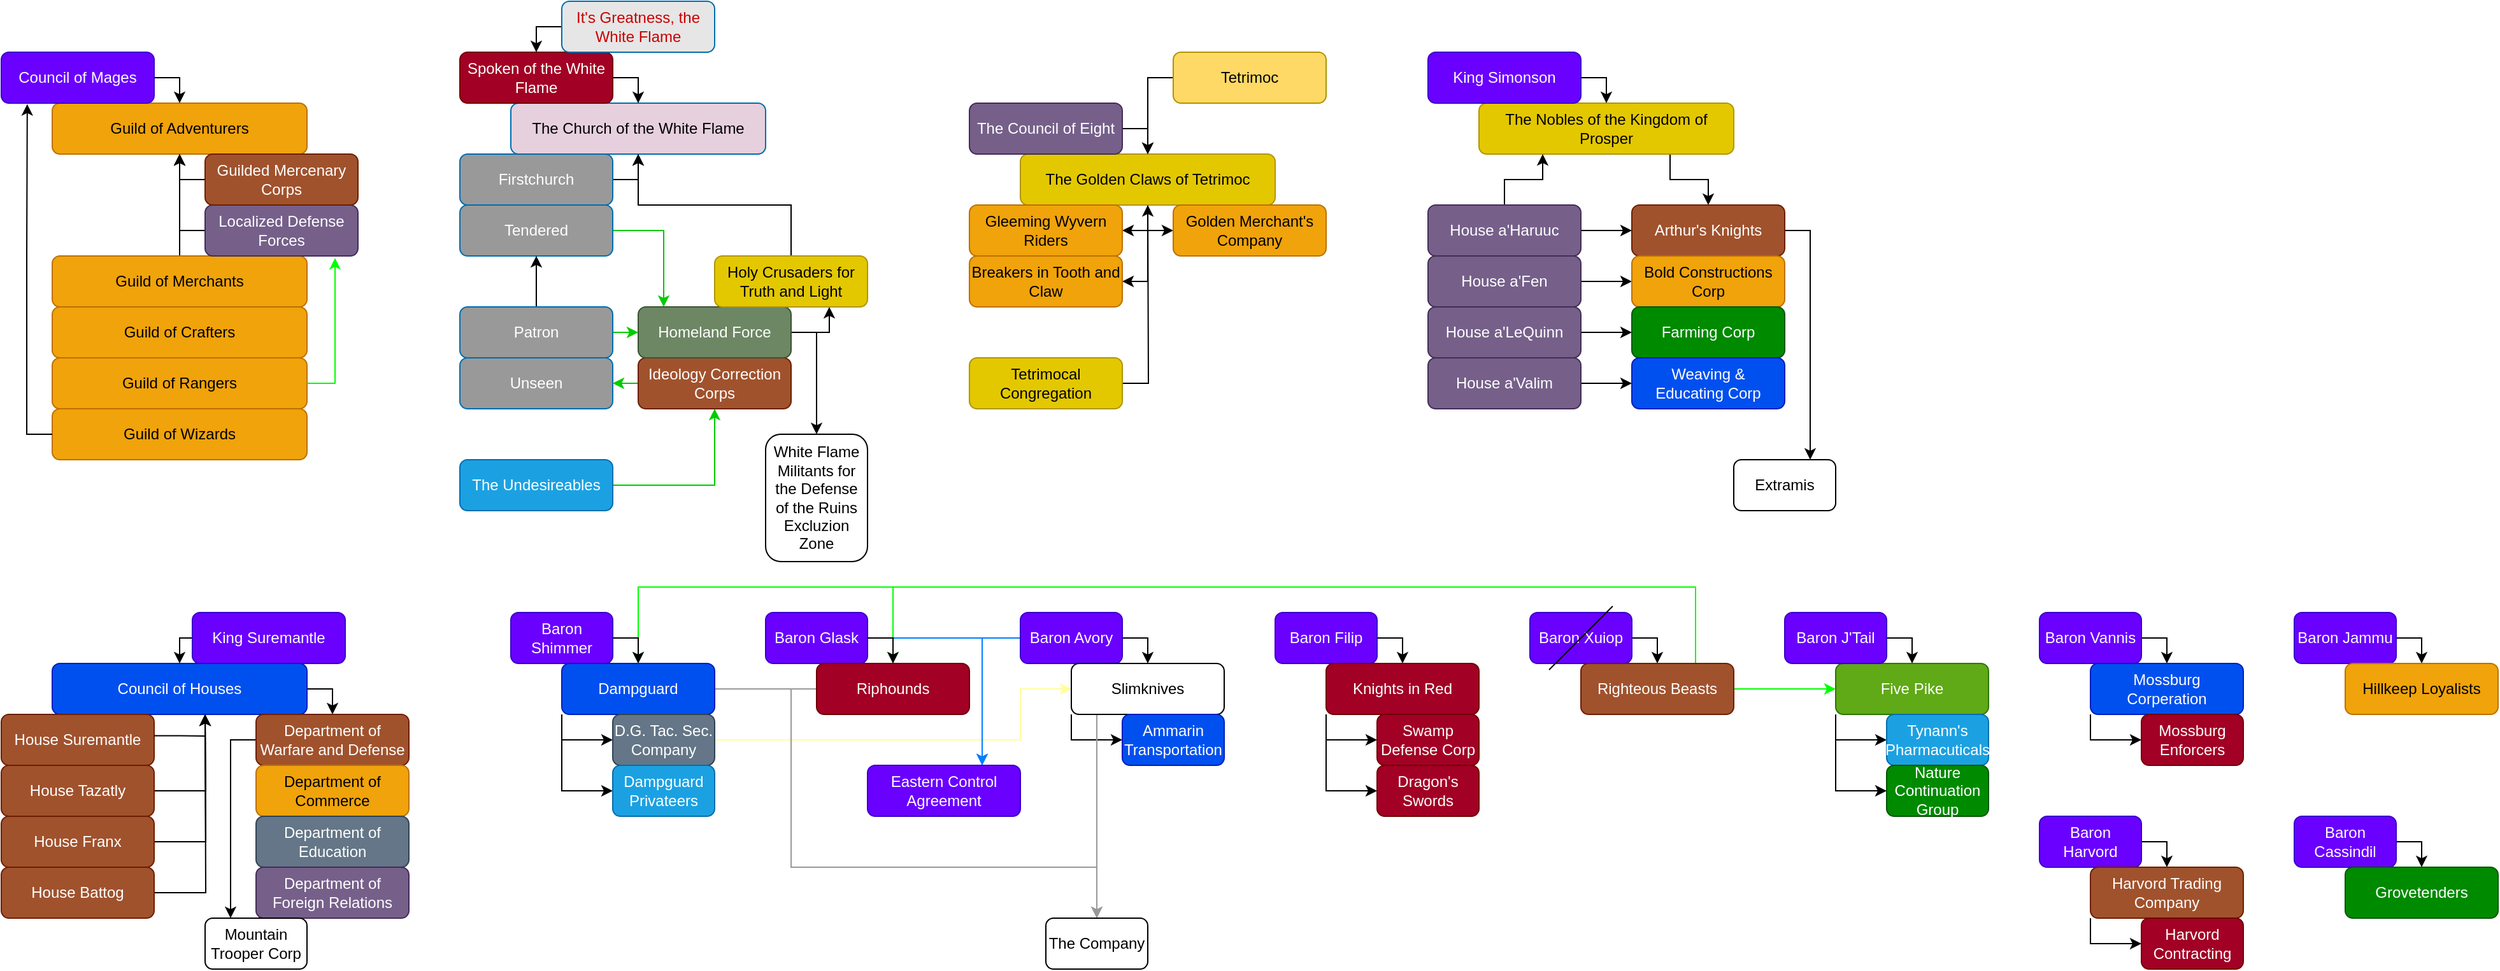 <mxfile version="24.2.5" type="device">
  <diagram name="Page-1" id="o0ZqQBc5p8aBz4_Yj3NF">
    <mxGraphModel dx="1615" dy="1103" grid="1" gridSize="10" guides="1" tooltips="1" connect="1" arrows="1" fold="1" page="1" pageScale="1" pageWidth="1100" pageHeight="850" math="0" shadow="0">
      <root>
        <mxCell id="0" />
        <mxCell id="1" parent="0" />
        <mxCell id="Qp0GUsCn_s2tmI3Qah0Y-1" value="Guild of Adventurers" style="rounded=1;whiteSpace=wrap;html=1;fillColor=#f0a30a;fontColor=#000000;strokeColor=#BD7000;" parent="1" vertex="1">
          <mxGeometry x="260" y="120" width="200" height="40" as="geometry" />
        </mxCell>
        <mxCell id="Qp0GUsCn_s2tmI3Qah0Y-4" style="edgeStyle=orthogonalEdgeStyle;rounded=0;orthogonalLoop=1;jettySize=auto;html=1;exitX=0.5;exitY=0;exitDx=0;exitDy=0;entryX=0.5;entryY=1;entryDx=0;entryDy=0;" parent="1" source="Qp0GUsCn_s2tmI3Qah0Y-2" target="Qp0GUsCn_s2tmI3Qah0Y-1" edge="1">
          <mxGeometry relative="1" as="geometry" />
        </mxCell>
        <mxCell id="Qp0GUsCn_s2tmI3Qah0Y-2" value="Guild of Merchants" style="rounded=1;whiteSpace=wrap;html=1;fillColor=#f0a30a;fontColor=#000000;strokeColor=#BD7000;" parent="1" vertex="1">
          <mxGeometry x="260" y="240" width="200" height="40" as="geometry" />
        </mxCell>
        <mxCell id="Qp0GUsCn_s2tmI3Qah0Y-3" value="Guild of Crafters" style="rounded=1;whiteSpace=wrap;html=1;fillColor=#f0a30a;fontColor=#000000;strokeColor=#BD7000;" parent="1" vertex="1">
          <mxGeometry x="260" y="280" width="200" height="40" as="geometry" />
        </mxCell>
        <mxCell id="Qp0GUsCn_s2tmI3Qah0Y-6" style="edgeStyle=orthogonalEdgeStyle;rounded=0;orthogonalLoop=1;jettySize=auto;html=1;exitX=0;exitY=0.5;exitDx=0;exitDy=0;" parent="1" source="Qp0GUsCn_s2tmI3Qah0Y-5" target="Qp0GUsCn_s2tmI3Qah0Y-1" edge="1">
          <mxGeometry relative="1" as="geometry" />
        </mxCell>
        <mxCell id="Qp0GUsCn_s2tmI3Qah0Y-5" value="Localized Defense Forces" style="rounded=1;whiteSpace=wrap;html=1;fillColor=#76608a;fontColor=#ffffff;strokeColor=#432D57;" parent="1" vertex="1">
          <mxGeometry x="380" y="200" width="120" height="40" as="geometry" />
        </mxCell>
        <mxCell id="Qp0GUsCn_s2tmI3Qah0Y-8" style="edgeStyle=orthogonalEdgeStyle;rounded=0;orthogonalLoop=1;jettySize=auto;html=1;exitX=0;exitY=0.5;exitDx=0;exitDy=0;" parent="1" source="Qp0GUsCn_s2tmI3Qah0Y-7" target="Qp0GUsCn_s2tmI3Qah0Y-1" edge="1">
          <mxGeometry relative="1" as="geometry" />
        </mxCell>
        <mxCell id="Qp0GUsCn_s2tmI3Qah0Y-7" value="Guilded Mercenary Corps" style="rounded=1;whiteSpace=wrap;html=1;fillColor=#a0522d;fontColor=#ffffff;strokeColor=#6D1F00;" parent="1" vertex="1">
          <mxGeometry x="380" y="160" width="120" height="40" as="geometry" />
        </mxCell>
        <mxCell id="Qp0GUsCn_s2tmI3Qah0Y-9" value="Guild of Rangers" style="rounded=1;whiteSpace=wrap;html=1;fillColor=#f0a30a;fontColor=#000000;strokeColor=#BD7000;" parent="1" vertex="1">
          <mxGeometry x="260" y="320" width="200" height="40" as="geometry" />
        </mxCell>
        <mxCell id="Qp0GUsCn_s2tmI3Qah0Y-10" value="Guild of Wizards" style="rounded=1;whiteSpace=wrap;html=1;fillColor=#f0a30a;fontColor=#000000;strokeColor=#BD7000;" parent="1" vertex="1">
          <mxGeometry x="260" y="360" width="200" height="40" as="geometry" />
        </mxCell>
        <mxCell id="Qp0GUsCn_s2tmI3Qah0Y-14" style="edgeStyle=orthogonalEdgeStyle;rounded=0;orthogonalLoop=1;jettySize=auto;html=1;exitX=1;exitY=0.5;exitDx=0;exitDy=0;" parent="1" source="Qp0GUsCn_s2tmI3Qah0Y-12" target="Qp0GUsCn_s2tmI3Qah0Y-1" edge="1">
          <mxGeometry relative="1" as="geometry" />
        </mxCell>
        <mxCell id="Qp0GUsCn_s2tmI3Qah0Y-12" value="Council of Mages" style="rounded=1;whiteSpace=wrap;html=1;fillColor=#6a00ff;fontColor=#ffffff;strokeColor=#3700CC;" parent="1" vertex="1">
          <mxGeometry x="220" y="80" width="120" height="40" as="geometry" />
        </mxCell>
        <mxCell id="Qp0GUsCn_s2tmI3Qah0Y-13" style="edgeStyle=orthogonalEdgeStyle;rounded=0;orthogonalLoop=1;jettySize=auto;html=1;exitX=0;exitY=0.5;exitDx=0;exitDy=0;entryX=0.17;entryY=1.02;entryDx=0;entryDy=0;entryPerimeter=0;" parent="1" source="Qp0GUsCn_s2tmI3Qah0Y-10" target="Qp0GUsCn_s2tmI3Qah0Y-12" edge="1">
          <mxGeometry relative="1" as="geometry" />
        </mxCell>
        <mxCell id="Qp0GUsCn_s2tmI3Qah0Y-15" style="edgeStyle=orthogonalEdgeStyle;rounded=0;orthogonalLoop=1;jettySize=auto;html=1;exitX=1;exitY=0.5;exitDx=0;exitDy=0;entryX=0.85;entryY=1.04;entryDx=0;entryDy=0;entryPerimeter=0;fillColor=#00FF00;strokeColor=#00FF00;" parent="1" source="Qp0GUsCn_s2tmI3Qah0Y-9" target="Qp0GUsCn_s2tmI3Qah0Y-5" edge="1">
          <mxGeometry relative="1" as="geometry" />
        </mxCell>
        <mxCell id="Qp0GUsCn_s2tmI3Qah0Y-30" style="edgeStyle=orthogonalEdgeStyle;rounded=0;orthogonalLoop=1;jettySize=auto;html=1;exitX=1;exitY=0.5;exitDx=0;exitDy=0;entryX=0.5;entryY=0;entryDx=0;entryDy=0;" parent="1" source="Qp0GUsCn_s2tmI3Qah0Y-17" target="Qp0GUsCn_s2tmI3Qah0Y-29" edge="1">
          <mxGeometry relative="1" as="geometry" />
        </mxCell>
        <mxCell id="Qp0GUsCn_s2tmI3Qah0Y-17" value="Council of Houses" style="rounded=1;whiteSpace=wrap;html=1;fillColor=#0050ef;fontColor=#ffffff;strokeColor=#001DBC;" parent="1" vertex="1">
          <mxGeometry x="260" y="560" width="200" height="40" as="geometry" />
        </mxCell>
        <mxCell id="Qp0GUsCn_s2tmI3Qah0Y-34" style="edgeStyle=orthogonalEdgeStyle;rounded=0;orthogonalLoop=1;jettySize=auto;html=1;exitX=0;exitY=0.5;exitDx=0;exitDy=0;entryX=0.5;entryY=0;entryDx=0;entryDy=0;" parent="1" source="Qp0GUsCn_s2tmI3Qah0Y-18" target="Qp0GUsCn_s2tmI3Qah0Y-17" edge="1">
          <mxGeometry relative="1" as="geometry" />
        </mxCell>
        <mxCell id="Qp0GUsCn_s2tmI3Qah0Y-18" value="King Suremantle" style="rounded=1;whiteSpace=wrap;html=1;fillColor=#6a00ff;fontColor=#ffffff;strokeColor=#3700CC;" parent="1" vertex="1">
          <mxGeometry x="370" y="520" width="120" height="40" as="geometry" />
        </mxCell>
        <mxCell id="Qp0GUsCn_s2tmI3Qah0Y-20" value="House Suremantle" style="rounded=1;whiteSpace=wrap;html=1;fillColor=#a0522d;fontColor=#ffffff;strokeColor=#6D1F00;" parent="1" vertex="1">
          <mxGeometry x="220" y="600" width="120" height="40" as="geometry" />
        </mxCell>
        <mxCell id="91A2RXsGNv93fPLzzTM1-30" style="edgeStyle=orthogonalEdgeStyle;rounded=0;orthogonalLoop=1;jettySize=auto;html=1;exitX=1;exitY=0.5;exitDx=0;exitDy=0;" parent="1" source="Qp0GUsCn_s2tmI3Qah0Y-21" edge="1">
          <mxGeometry relative="1" as="geometry">
            <mxPoint x="380" y="600" as="targetPoint" />
          </mxGeometry>
        </mxCell>
        <mxCell id="Qp0GUsCn_s2tmI3Qah0Y-21" value="House Tazatly" style="rounded=1;whiteSpace=wrap;html=1;fillColor=#a0522d;fontColor=#ffffff;strokeColor=#6D1F00;" parent="1" vertex="1">
          <mxGeometry x="220" y="640" width="120" height="40" as="geometry" />
        </mxCell>
        <mxCell id="91A2RXsGNv93fPLzzTM1-29" style="edgeStyle=orthogonalEdgeStyle;rounded=0;orthogonalLoop=1;jettySize=auto;html=1;exitX=1;exitY=0.5;exitDx=0;exitDy=0;" parent="1" source="Qp0GUsCn_s2tmI3Qah0Y-22" edge="1">
          <mxGeometry relative="1" as="geometry">
            <mxPoint x="380" y="600" as="targetPoint" />
          </mxGeometry>
        </mxCell>
        <mxCell id="Qp0GUsCn_s2tmI3Qah0Y-22" value="House Franx" style="rounded=1;whiteSpace=wrap;html=1;fillColor=#a0522d;fontColor=#ffffff;strokeColor=#6D1F00;" parent="1" vertex="1">
          <mxGeometry x="220" y="680" width="120" height="40" as="geometry" />
        </mxCell>
        <mxCell id="Qp0GUsCn_s2tmI3Qah0Y-23" style="edgeStyle=orthogonalEdgeStyle;rounded=0;orthogonalLoop=1;jettySize=auto;html=1;exitX=1;exitY=0.5;exitDx=0;exitDy=0;" parent="1" edge="1">
          <mxGeometry relative="1" as="geometry">
            <mxPoint x="340" y="616.8" as="sourcePoint" />
            <mxPoint x="380" y="600" as="targetPoint" />
            <Array as="points">
              <mxPoint x="361" y="617" />
              <mxPoint x="380" y="617" />
            </Array>
          </mxGeometry>
        </mxCell>
        <mxCell id="91A2RXsGNv93fPLzzTM1-28" style="edgeStyle=orthogonalEdgeStyle;rounded=0;orthogonalLoop=1;jettySize=auto;html=1;exitX=1;exitY=0.5;exitDx=0;exitDy=0;" parent="1" source="Qp0GUsCn_s2tmI3Qah0Y-26" edge="1">
          <mxGeometry relative="1" as="geometry">
            <mxPoint x="380" y="600" as="targetPoint" />
          </mxGeometry>
        </mxCell>
        <mxCell id="Qp0GUsCn_s2tmI3Qah0Y-26" value="House Battog" style="rounded=1;whiteSpace=wrap;html=1;fillColor=#a0522d;fontColor=#ffffff;strokeColor=#6D1F00;" parent="1" vertex="1">
          <mxGeometry x="220" y="720" width="120" height="40" as="geometry" />
        </mxCell>
        <mxCell id="91A2RXsGNv93fPLzzTM1-73" style="edgeStyle=orthogonalEdgeStyle;rounded=0;orthogonalLoop=1;jettySize=auto;html=1;exitX=0;exitY=0.5;exitDx=0;exitDy=0;entryX=0.25;entryY=0;entryDx=0;entryDy=0;" parent="1" source="Qp0GUsCn_s2tmI3Qah0Y-29" target="91A2RXsGNv93fPLzzTM1-72" edge="1">
          <mxGeometry relative="1" as="geometry" />
        </mxCell>
        <mxCell id="Qp0GUsCn_s2tmI3Qah0Y-29" value="Department of Warfare and Defense" style="rounded=1;whiteSpace=wrap;html=1;fillColor=#a0522d;fontColor=#ffffff;strokeColor=#6D1F00;" parent="1" vertex="1">
          <mxGeometry x="420" y="600" width="120" height="40" as="geometry" />
        </mxCell>
        <mxCell id="Qp0GUsCn_s2tmI3Qah0Y-31" value="Department of Commerce" style="rounded=1;whiteSpace=wrap;html=1;fillColor=#f0a30a;fontColor=#000000;strokeColor=#BD7000;" parent="1" vertex="1">
          <mxGeometry x="420" y="640" width="120" height="40" as="geometry" />
        </mxCell>
        <mxCell id="Qp0GUsCn_s2tmI3Qah0Y-32" value="Department of Education" style="rounded=1;whiteSpace=wrap;html=1;fillColor=#647687;fontColor=#ffffff;strokeColor=#314354;" parent="1" vertex="1">
          <mxGeometry x="420" y="680" width="120" height="40" as="geometry" />
        </mxCell>
        <mxCell id="Qp0GUsCn_s2tmI3Qah0Y-33" value="Department of Foreign Relations" style="rounded=1;whiteSpace=wrap;html=1;fillColor=#76608a;fontColor=#ffffff;strokeColor=#432D57;" parent="1" vertex="1">
          <mxGeometry x="420" y="720" width="120" height="40" as="geometry" />
        </mxCell>
        <mxCell id="91A2RXsGNv93fPLzzTM1-1" value="The Church of the White Flame" style="rounded=1;whiteSpace=wrap;html=1;fillColor=#E6D0DE;fontColor=#000000;strokeColor=#006EAF;" parent="1" vertex="1">
          <mxGeometry x="620" y="120" width="200" height="40" as="geometry" />
        </mxCell>
        <mxCell id="91A2RXsGNv93fPLzzTM1-4" style="edgeStyle=orthogonalEdgeStyle;rounded=0;orthogonalLoop=1;jettySize=auto;html=1;exitX=1;exitY=0.5;exitDx=0;exitDy=0;entryX=0.5;entryY=0;entryDx=0;entryDy=0;" parent="1" source="91A2RXsGNv93fPLzzTM1-3" target="91A2RXsGNv93fPLzzTM1-1" edge="1">
          <mxGeometry relative="1" as="geometry" />
        </mxCell>
        <mxCell id="91A2RXsGNv93fPLzzTM1-3" value="Spoken of the White Flame" style="rounded=1;whiteSpace=wrap;html=1;fillColor=#a20025;fontColor=#ffffff;strokeColor=#6F0000;" parent="1" vertex="1">
          <mxGeometry x="580" y="80" width="120" height="40" as="geometry" />
        </mxCell>
        <mxCell id="91A2RXsGNv93fPLzzTM1-6" style="edgeStyle=orthogonalEdgeStyle;rounded=0;orthogonalLoop=1;jettySize=auto;html=1;exitX=0;exitY=0.5;exitDx=0;exitDy=0;" parent="1" source="91A2RXsGNv93fPLzzTM1-5" target="91A2RXsGNv93fPLzzTM1-3" edge="1">
          <mxGeometry relative="1" as="geometry" />
        </mxCell>
        <mxCell id="91A2RXsGNv93fPLzzTM1-5" value="It&#39;s Greatness, the White Flame" style="rounded=1;whiteSpace=wrap;html=1;fillColor=#E6E6E6;fontColor=#CC0000;strokeColor=#006EAF;" parent="1" vertex="1">
          <mxGeometry x="660" y="40" width="120" height="40" as="geometry" />
        </mxCell>
        <mxCell id="91A2RXsGNv93fPLzzTM1-25" style="edgeStyle=orthogonalEdgeStyle;rounded=0;orthogonalLoop=1;jettySize=auto;html=1;exitX=1;exitY=0.5;exitDx=0;exitDy=0;" parent="1" source="91A2RXsGNv93fPLzzTM1-7" target="91A2RXsGNv93fPLzzTM1-1" edge="1">
          <mxGeometry relative="1" as="geometry" />
        </mxCell>
        <mxCell id="91A2RXsGNv93fPLzzTM1-7" value="Firstchurch" style="rounded=1;whiteSpace=wrap;html=1;fillColor=#999999;fontColor=#ffffff;strokeColor=#006EAF;" parent="1" vertex="1">
          <mxGeometry x="580" y="160" width="120" height="40" as="geometry" />
        </mxCell>
        <mxCell id="91A2RXsGNv93fPLzzTM1-21" style="edgeStyle=orthogonalEdgeStyle;rounded=0;orthogonalLoop=1;jettySize=auto;html=1;exitX=1;exitY=0.5;exitDx=0;exitDy=0;strokeColor=#00CC00;" parent="1" source="91A2RXsGNv93fPLzzTM1-8" target="91A2RXsGNv93fPLzzTM1-19" edge="1">
          <mxGeometry relative="1" as="geometry">
            <Array as="points">
              <mxPoint x="740" y="220" />
            </Array>
          </mxGeometry>
        </mxCell>
        <mxCell id="91A2RXsGNv93fPLzzTM1-8" value="Tendered" style="rounded=1;whiteSpace=wrap;html=1;fillColor=#999999;fontColor=#ffffff;strokeColor=#006EAF;" parent="1" vertex="1">
          <mxGeometry x="580" y="200" width="120" height="40" as="geometry" />
        </mxCell>
        <mxCell id="91A2RXsGNv93fPLzzTM1-17" style="edgeStyle=orthogonalEdgeStyle;rounded=0;orthogonalLoop=1;jettySize=auto;html=1;exitX=0.5;exitY=0;exitDx=0;exitDy=0;entryX=0.5;entryY=1;entryDx=0;entryDy=0;" parent="1" source="91A2RXsGNv93fPLzzTM1-9" target="91A2RXsGNv93fPLzzTM1-8" edge="1">
          <mxGeometry relative="1" as="geometry" />
        </mxCell>
        <mxCell id="91A2RXsGNv93fPLzzTM1-20" style="edgeStyle=orthogonalEdgeStyle;rounded=0;orthogonalLoop=1;jettySize=auto;html=1;exitX=1;exitY=0.5;exitDx=0;exitDy=0;entryX=0;entryY=0.5;entryDx=0;entryDy=0;strokeColor=#00CC00;" parent="1" source="91A2RXsGNv93fPLzzTM1-9" target="91A2RXsGNv93fPLzzTM1-19" edge="1">
          <mxGeometry relative="1" as="geometry" />
        </mxCell>
        <mxCell id="91A2RXsGNv93fPLzzTM1-9" value="Patron" style="rounded=1;whiteSpace=wrap;html=1;fillColor=#999999;fontColor=#ffffff;strokeColor=#006EAF;" parent="1" vertex="1">
          <mxGeometry x="580" y="280" width="120" height="40" as="geometry" />
        </mxCell>
        <mxCell id="91A2RXsGNv93fPLzzTM1-10" value="Unseen" style="rounded=1;whiteSpace=wrap;html=1;fillColor=#999999;fontColor=#ffffff;strokeColor=#006EAF;" parent="1" vertex="1">
          <mxGeometry x="580" y="320" width="120" height="40" as="geometry" />
        </mxCell>
        <mxCell id="91A2RXsGNv93fPLzzTM1-15" style="edgeStyle=orthogonalEdgeStyle;rounded=0;orthogonalLoop=1;jettySize=auto;html=1;exitX=1;exitY=0.5;exitDx=0;exitDy=0;entryX=0.5;entryY=1;entryDx=0;entryDy=0;strokeColor=#00CC00;" parent="1" source="91A2RXsGNv93fPLzzTM1-11" target="91A2RXsGNv93fPLzzTM1-12" edge="1">
          <mxGeometry relative="1" as="geometry" />
        </mxCell>
        <mxCell id="91A2RXsGNv93fPLzzTM1-11" value="The Undesireables" style="rounded=1;whiteSpace=wrap;html=1;fillColor=#1ba1e2;fontColor=#ffffff;strokeColor=#006EAF;" parent="1" vertex="1">
          <mxGeometry x="580" y="400" width="120" height="40" as="geometry" />
        </mxCell>
        <mxCell id="91A2RXsGNv93fPLzzTM1-16" style="edgeStyle=orthogonalEdgeStyle;rounded=0;orthogonalLoop=1;jettySize=auto;html=1;exitX=0;exitY=0.5;exitDx=0;exitDy=0;entryX=1;entryY=0.5;entryDx=0;entryDy=0;strokeColor=#00CC00;" parent="1" source="91A2RXsGNv93fPLzzTM1-12" target="91A2RXsGNv93fPLzzTM1-10" edge="1">
          <mxGeometry relative="1" as="geometry" />
        </mxCell>
        <mxCell id="91A2RXsGNv93fPLzzTM1-12" value="Ideology Correction Corps" style="rounded=1;whiteSpace=wrap;html=1;fillColor=#a0522d;fontColor=#ffffff;strokeColor=#6D1F00;" parent="1" vertex="1">
          <mxGeometry x="720" y="320" width="120" height="40" as="geometry" />
        </mxCell>
        <mxCell id="91A2RXsGNv93fPLzzTM1-26" style="edgeStyle=orthogonalEdgeStyle;rounded=0;orthogonalLoop=1;jettySize=auto;html=1;exitX=1;exitY=0.5;exitDx=0;exitDy=0;entryX=0.75;entryY=1;entryDx=0;entryDy=0;" parent="1" source="91A2RXsGNv93fPLzzTM1-19" target="91A2RXsGNv93fPLzzTM1-22" edge="1">
          <mxGeometry relative="1" as="geometry" />
        </mxCell>
        <mxCell id="91A2RXsGNv93fPLzzTM1-133" style="edgeStyle=orthogonalEdgeStyle;rounded=0;orthogonalLoop=1;jettySize=auto;html=1;exitX=1;exitY=0.5;exitDx=0;exitDy=0;entryX=0.5;entryY=0;entryDx=0;entryDy=0;" parent="1" source="91A2RXsGNv93fPLzzTM1-19" target="91A2RXsGNv93fPLzzTM1-132" edge="1">
          <mxGeometry relative="1" as="geometry" />
        </mxCell>
        <mxCell id="91A2RXsGNv93fPLzzTM1-19" value="Homeland Force" style="rounded=1;whiteSpace=wrap;html=1;fillColor=#6d8764;fontColor=#ffffff;strokeColor=#3A5431;" parent="1" vertex="1">
          <mxGeometry x="720" y="280" width="120" height="40" as="geometry" />
        </mxCell>
        <mxCell id="91A2RXsGNv93fPLzzTM1-24" style="edgeStyle=orthogonalEdgeStyle;rounded=0;orthogonalLoop=1;jettySize=auto;html=1;exitX=0.5;exitY=0;exitDx=0;exitDy=0;" parent="1" source="91A2RXsGNv93fPLzzTM1-22" target="91A2RXsGNv93fPLzzTM1-1" edge="1">
          <mxGeometry relative="1" as="geometry" />
        </mxCell>
        <mxCell id="91A2RXsGNv93fPLzzTM1-22" value="Holy Crusaders for Truth and Light" style="rounded=1;whiteSpace=wrap;html=1;fillColor=#e3c800;fontColor=#000000;strokeColor=#B09500;" parent="1" vertex="1">
          <mxGeometry x="780" y="240" width="120" height="40" as="geometry" />
        </mxCell>
        <mxCell id="91A2RXsGNv93fPLzzTM1-39" style="edgeStyle=orthogonalEdgeStyle;rounded=0;orthogonalLoop=1;jettySize=auto;html=1;exitX=0.5;exitY=1;exitDx=0;exitDy=0;entryX=1;entryY=0.5;entryDx=0;entryDy=0;" parent="1" source="91A2RXsGNv93fPLzzTM1-27" target="91A2RXsGNv93fPLzzTM1-38" edge="1">
          <mxGeometry relative="1" as="geometry" />
        </mxCell>
        <mxCell id="91A2RXsGNv93fPLzzTM1-40" style="edgeStyle=orthogonalEdgeStyle;rounded=0;orthogonalLoop=1;jettySize=auto;html=1;exitX=0.5;exitY=1;exitDx=0;exitDy=0;entryX=1;entryY=0.5;entryDx=0;entryDy=0;" parent="1" source="91A2RXsGNv93fPLzzTM1-27" target="91A2RXsGNv93fPLzzTM1-37" edge="1">
          <mxGeometry relative="1" as="geometry">
            <Array as="points">
              <mxPoint x="1120" y="220" />
            </Array>
          </mxGeometry>
        </mxCell>
        <mxCell id="91A2RXsGNv93fPLzzTM1-42" style="edgeStyle=orthogonalEdgeStyle;rounded=0;orthogonalLoop=1;jettySize=auto;html=1;exitX=0.5;exitY=1;exitDx=0;exitDy=0;entryX=0;entryY=0.5;entryDx=0;entryDy=0;" parent="1" source="91A2RXsGNv93fPLzzTM1-27" target="91A2RXsGNv93fPLzzTM1-41" edge="1">
          <mxGeometry relative="1" as="geometry">
            <Array as="points">
              <mxPoint x="1120" y="220" />
            </Array>
          </mxGeometry>
        </mxCell>
        <mxCell id="91A2RXsGNv93fPLzzTM1-27" value="The Golden Claws of Tetrimoc" style="rounded=1;whiteSpace=wrap;html=1;fillColor=#e3c800;fontColor=#000000;strokeColor=#B09500;" parent="1" vertex="1">
          <mxGeometry x="1020" y="160" width="200" height="40" as="geometry" />
        </mxCell>
        <mxCell id="91A2RXsGNv93fPLzzTM1-35" style="edgeStyle=orthogonalEdgeStyle;rounded=0;orthogonalLoop=1;jettySize=auto;html=1;exitX=1;exitY=0.5;exitDx=0;exitDy=0;" parent="1" source="91A2RXsGNv93fPLzzTM1-32" target="91A2RXsGNv93fPLzzTM1-27" edge="1">
          <mxGeometry relative="1" as="geometry" />
        </mxCell>
        <mxCell id="91A2RXsGNv93fPLzzTM1-32" value="The Council of Eight" style="rounded=1;whiteSpace=wrap;html=1;fillColor=#76608a;fontColor=#ffffff;strokeColor=#432D57;" parent="1" vertex="1">
          <mxGeometry x="980" y="120" width="120" height="40" as="geometry" />
        </mxCell>
        <mxCell id="91A2RXsGNv93fPLzzTM1-36" style="edgeStyle=orthogonalEdgeStyle;rounded=0;orthogonalLoop=1;jettySize=auto;html=1;exitX=0;exitY=0.5;exitDx=0;exitDy=0;entryX=0.5;entryY=0;entryDx=0;entryDy=0;" parent="1" source="91A2RXsGNv93fPLzzTM1-34" target="91A2RXsGNv93fPLzzTM1-27" edge="1">
          <mxGeometry relative="1" as="geometry" />
        </mxCell>
        <mxCell id="91A2RXsGNv93fPLzzTM1-34" value="Tetrimoc" style="rounded=1;whiteSpace=wrap;html=1;fillColor=#FFD966;fontColor=#000000;strokeColor=#B09500;" parent="1" vertex="1">
          <mxGeometry x="1140" y="80" width="120" height="40" as="geometry" />
        </mxCell>
        <mxCell id="91A2RXsGNv93fPLzzTM1-37" value="Gleeming Wyvern Riders" style="rounded=1;whiteSpace=wrap;html=1;fillColor=#f0a30a;fontColor=#000000;strokeColor=#BD7000;" parent="1" vertex="1">
          <mxGeometry x="980" y="200" width="120" height="40" as="geometry" />
        </mxCell>
        <mxCell id="91A2RXsGNv93fPLzzTM1-38" value="Breakers in Tooth and Claw" style="rounded=1;whiteSpace=wrap;html=1;fillColor=#f0a30a;fontColor=#000000;strokeColor=#BD7000;" parent="1" vertex="1">
          <mxGeometry x="980" y="240" width="120" height="40" as="geometry" />
        </mxCell>
        <mxCell id="91A2RXsGNv93fPLzzTM1-41" value="Golden Merchant&#39;s Company" style="rounded=1;whiteSpace=wrap;html=1;fillColor=#f0a30a;fontColor=#000000;strokeColor=#BD7000;" parent="1" vertex="1">
          <mxGeometry x="1140" y="200" width="120" height="40" as="geometry" />
        </mxCell>
        <mxCell id="91A2RXsGNv93fPLzzTM1-44" style="edgeStyle=orthogonalEdgeStyle;rounded=0;orthogonalLoop=1;jettySize=auto;html=1;exitX=1;exitY=0.5;exitDx=0;exitDy=0;" parent="1" source="91A2RXsGNv93fPLzzTM1-43" edge="1">
          <mxGeometry relative="1" as="geometry">
            <mxPoint x="1120" y="200" as="targetPoint" />
          </mxGeometry>
        </mxCell>
        <mxCell id="91A2RXsGNv93fPLzzTM1-43" value="Tetrimocal Congregation" style="rounded=1;whiteSpace=wrap;html=1;fillColor=#e3c800;fontColor=#000000;strokeColor=#B09500;" parent="1" vertex="1">
          <mxGeometry x="980" y="320" width="120" height="40" as="geometry" />
        </mxCell>
        <mxCell id="91A2RXsGNv93fPLzzTM1-64" style="edgeStyle=orthogonalEdgeStyle;rounded=0;orthogonalLoop=1;jettySize=auto;html=1;exitX=0.75;exitY=1;exitDx=0;exitDy=0;entryX=0.5;entryY=0;entryDx=0;entryDy=0;" parent="1" source="91A2RXsGNv93fPLzzTM1-47" target="91A2RXsGNv93fPLzzTM1-50" edge="1">
          <mxGeometry relative="1" as="geometry" />
        </mxCell>
        <mxCell id="91A2RXsGNv93fPLzzTM1-47" value="The Nobles of the Kingdom of Prosper" style="rounded=1;whiteSpace=wrap;html=1;fillColor=#e3c800;fontColor=#000000;strokeColor=#B09500;" parent="1" vertex="1">
          <mxGeometry x="1380" y="120" width="200" height="40" as="geometry" />
        </mxCell>
        <mxCell id="91A2RXsGNv93fPLzzTM1-49" style="edgeStyle=orthogonalEdgeStyle;rounded=0;orthogonalLoop=1;jettySize=auto;html=1;exitX=1;exitY=0.5;exitDx=0;exitDy=0;entryX=0.5;entryY=0;entryDx=0;entryDy=0;" parent="1" source="91A2RXsGNv93fPLzzTM1-48" target="91A2RXsGNv93fPLzzTM1-47" edge="1">
          <mxGeometry relative="1" as="geometry" />
        </mxCell>
        <mxCell id="91A2RXsGNv93fPLzzTM1-48" value="King Simonson" style="rounded=1;whiteSpace=wrap;html=1;fillColor=#6a00ff;fontColor=#ffffff;strokeColor=#3700CC;" parent="1" vertex="1">
          <mxGeometry x="1340" y="80" width="120" height="40" as="geometry" />
        </mxCell>
        <mxCell id="91A2RXsGNv93fPLzzTM1-135" style="edgeStyle=orthogonalEdgeStyle;rounded=0;orthogonalLoop=1;jettySize=auto;html=1;exitX=1;exitY=0.5;exitDx=0;exitDy=0;entryX=0.75;entryY=0;entryDx=0;entryDy=0;" parent="1" source="91A2RXsGNv93fPLzzTM1-50" target="91A2RXsGNv93fPLzzTM1-134" edge="1">
          <mxGeometry relative="1" as="geometry" />
        </mxCell>
        <mxCell id="91A2RXsGNv93fPLzzTM1-50" value="Arthur&#39;s Knights" style="rounded=1;whiteSpace=wrap;html=1;fillColor=#a0522d;fontColor=#ffffff;strokeColor=#6D1F00;" parent="1" vertex="1">
          <mxGeometry x="1500" y="200" width="120" height="40" as="geometry" />
        </mxCell>
        <mxCell id="91A2RXsGNv93fPLzzTM1-62" style="edgeStyle=orthogonalEdgeStyle;rounded=0;orthogonalLoop=1;jettySize=auto;html=1;exitX=1;exitY=0.5;exitDx=0;exitDy=0;entryX=0;entryY=0.5;entryDx=0;entryDy=0;" parent="1" source="91A2RXsGNv93fPLzzTM1-52" target="91A2RXsGNv93fPLzzTM1-53" edge="1">
          <mxGeometry relative="1" as="geometry" />
        </mxCell>
        <mxCell id="91A2RXsGNv93fPLzzTM1-52" value="House a&#39;Fen" style="rounded=1;whiteSpace=wrap;html=1;fillColor=#76608a;fontColor=#ffffff;strokeColor=#432D57;" parent="1" vertex="1">
          <mxGeometry x="1340" y="240" width="120" height="40" as="geometry" />
        </mxCell>
        <mxCell id="91A2RXsGNv93fPLzzTM1-53" value="Bold Constructions Corp" style="rounded=1;whiteSpace=wrap;html=1;fillColor=#f0a30a;fontColor=#000000;strokeColor=#BD7000;" parent="1" vertex="1">
          <mxGeometry x="1500" y="240" width="120" height="40" as="geometry" />
        </mxCell>
        <mxCell id="91A2RXsGNv93fPLzzTM1-61" style="edgeStyle=orthogonalEdgeStyle;rounded=0;orthogonalLoop=1;jettySize=auto;html=1;exitX=1;exitY=0.5;exitDx=0;exitDy=0;entryX=0;entryY=0.5;entryDx=0;entryDy=0;" parent="1" source="91A2RXsGNv93fPLzzTM1-56" target="91A2RXsGNv93fPLzzTM1-50" edge="1">
          <mxGeometry relative="1" as="geometry" />
        </mxCell>
        <mxCell id="91A2RXsGNv93fPLzzTM1-63" style="edgeStyle=orthogonalEdgeStyle;rounded=0;orthogonalLoop=1;jettySize=auto;html=1;exitX=0.5;exitY=0;exitDx=0;exitDy=0;entryX=0.25;entryY=1;entryDx=0;entryDy=0;" parent="1" source="91A2RXsGNv93fPLzzTM1-56" target="91A2RXsGNv93fPLzzTM1-47" edge="1">
          <mxGeometry relative="1" as="geometry" />
        </mxCell>
        <mxCell id="91A2RXsGNv93fPLzzTM1-56" value="House a&#39;Haruuc" style="rounded=1;whiteSpace=wrap;html=1;fillColor=#76608a;strokeColor=#432D57;fontColor=#ffffff;" parent="1" vertex="1">
          <mxGeometry x="1340" y="200" width="120" height="40" as="geometry" />
        </mxCell>
        <mxCell id="91A2RXsGNv93fPLzzTM1-66" style="edgeStyle=orthogonalEdgeStyle;rounded=0;orthogonalLoop=1;jettySize=auto;html=1;exitX=1;exitY=0.5;exitDx=0;exitDy=0;entryX=0;entryY=0.5;entryDx=0;entryDy=0;" parent="1" source="91A2RXsGNv93fPLzzTM1-59" target="91A2RXsGNv93fPLzzTM1-65" edge="1">
          <mxGeometry relative="1" as="geometry" />
        </mxCell>
        <mxCell id="91A2RXsGNv93fPLzzTM1-59" value="House a&#39;LeQuinn" style="rounded=1;whiteSpace=wrap;html=1;fillColor=#76608a;fontColor=#ffffff;strokeColor=#432D57;" parent="1" vertex="1">
          <mxGeometry x="1340" y="280" width="120" height="40" as="geometry" />
        </mxCell>
        <mxCell id="91A2RXsGNv93fPLzzTM1-68" style="edgeStyle=orthogonalEdgeStyle;rounded=0;orthogonalLoop=1;jettySize=auto;html=1;exitX=1;exitY=0.5;exitDx=0;exitDy=0;entryX=0;entryY=0.5;entryDx=0;entryDy=0;" parent="1" source="91A2RXsGNv93fPLzzTM1-60" target="91A2RXsGNv93fPLzzTM1-67" edge="1">
          <mxGeometry relative="1" as="geometry" />
        </mxCell>
        <mxCell id="91A2RXsGNv93fPLzzTM1-60" value="House a&#39;Valim" style="rounded=1;whiteSpace=wrap;html=1;fillColor=#76608a;fontColor=#ffffff;strokeColor=#432D57;" parent="1" vertex="1">
          <mxGeometry x="1340" y="320" width="120" height="40" as="geometry" />
        </mxCell>
        <mxCell id="91A2RXsGNv93fPLzzTM1-65" value="Farming Corp" style="rounded=1;whiteSpace=wrap;html=1;fillColor=#008a00;fontColor=#ffffff;strokeColor=#005700;" parent="1" vertex="1">
          <mxGeometry x="1500" y="280" width="120" height="40" as="geometry" />
        </mxCell>
        <mxCell id="91A2RXsGNv93fPLzzTM1-67" value="Weaving &amp;amp; Educating&amp;nbsp;&lt;span style=&quot;background-color: initial;&quot;&gt;Corp&lt;/span&gt;" style="rounded=1;whiteSpace=wrap;html=1;fillColor=#0050ef;fontColor=#ffffff;strokeColor=#001DBC;" parent="1" vertex="1">
          <mxGeometry x="1500" y="320" width="120" height="40" as="geometry" />
        </mxCell>
        <mxCell id="91A2RXsGNv93fPLzzTM1-78" style="edgeStyle=orthogonalEdgeStyle;rounded=0;orthogonalLoop=1;jettySize=auto;html=1;exitX=0;exitY=1;exitDx=0;exitDy=0;entryX=0;entryY=0.5;entryDx=0;entryDy=0;" parent="1" source="91A2RXsGNv93fPLzzTM1-69" target="91A2RXsGNv93fPLzzTM1-77" edge="1">
          <mxGeometry relative="1" as="geometry" />
        </mxCell>
        <mxCell id="91A2RXsGNv93fPLzzTM1-79" style="edgeStyle=orthogonalEdgeStyle;rounded=0;orthogonalLoop=1;jettySize=auto;html=1;exitX=0;exitY=1;exitDx=0;exitDy=0;entryX=0;entryY=0.5;entryDx=0;entryDy=0;" parent="1" source="91A2RXsGNv93fPLzzTM1-69" target="91A2RXsGNv93fPLzzTM1-74" edge="1">
          <mxGeometry relative="1" as="geometry" />
        </mxCell>
        <mxCell id="91A2RXsGNv93fPLzzTM1-129" style="edgeStyle=orthogonalEdgeStyle;rounded=0;orthogonalLoop=1;jettySize=auto;html=1;exitX=1;exitY=0.5;exitDx=0;exitDy=0;entryX=0.5;entryY=0;entryDx=0;entryDy=0;strokeColor=#999999;" parent="1" source="91A2RXsGNv93fPLzzTM1-69" target="91A2RXsGNv93fPLzzTM1-128" edge="1">
          <mxGeometry relative="1" as="geometry">
            <Array as="points">
              <mxPoint x="840" y="580" />
              <mxPoint x="840" y="720" />
              <mxPoint x="1080" y="720" />
            </Array>
          </mxGeometry>
        </mxCell>
        <mxCell id="91A2RXsGNv93fPLzzTM1-69" value="Dampguard" style="rounded=1;whiteSpace=wrap;html=1;fillColor=#0050ef;fontColor=#ffffff;strokeColor=#001DBC;" parent="1" vertex="1">
          <mxGeometry x="660" y="560" width="120" height="40" as="geometry" />
        </mxCell>
        <mxCell id="91A2RXsGNv93fPLzzTM1-70" value="Baron Shimmer" style="rounded=1;whiteSpace=wrap;html=1;fillColor=#6a00ff;fontColor=#ffffff;strokeColor=#3700CC;" parent="1" vertex="1">
          <mxGeometry x="620" y="520" width="80" height="40" as="geometry" />
        </mxCell>
        <mxCell id="91A2RXsGNv93fPLzzTM1-72" value="Mountain Trooper Corp" style="rounded=1;whiteSpace=wrap;html=1;" parent="1" vertex="1">
          <mxGeometry x="380" y="760" width="80" height="40" as="geometry" />
        </mxCell>
        <mxCell id="91A2RXsGNv93fPLzzTM1-124" style="edgeStyle=orthogonalEdgeStyle;rounded=0;orthogonalLoop=1;jettySize=auto;html=1;exitX=1;exitY=0.5;exitDx=0;exitDy=0;entryX=0;entryY=0.5;entryDx=0;entryDy=0;strokeColor=#FFFF99;" parent="1" source="91A2RXsGNv93fPLzzTM1-74" target="91A2RXsGNv93fPLzzTM1-120" edge="1">
          <mxGeometry relative="1" as="geometry">
            <Array as="points">
              <mxPoint x="1020" y="620" />
              <mxPoint x="1020" y="580" />
            </Array>
          </mxGeometry>
        </mxCell>
        <mxCell id="91A2RXsGNv93fPLzzTM1-74" value="D.G. Tac. Sec. Company" style="rounded=1;whiteSpace=wrap;html=1;fillColor=#647687;fontColor=#ffffff;strokeColor=#314354;" parent="1" vertex="1">
          <mxGeometry x="700" y="600" width="80" height="40" as="geometry" />
        </mxCell>
        <mxCell id="91A2RXsGNv93fPLzzTM1-77" value="Dampguard Privateers" style="rounded=1;whiteSpace=wrap;html=1;fillColor=#1ba1e2;fontColor=#ffffff;strokeColor=#006EAF;" parent="1" vertex="1">
          <mxGeometry x="700" y="640" width="80" height="40" as="geometry" />
        </mxCell>
        <mxCell id="91A2RXsGNv93fPLzzTM1-83" style="edgeStyle=orthogonalEdgeStyle;rounded=0;orthogonalLoop=1;jettySize=auto;html=1;exitX=1;exitY=0.5;exitDx=0;exitDy=0;" parent="1" source="91A2RXsGNv93fPLzzTM1-81" target="91A2RXsGNv93fPLzzTM1-82" edge="1">
          <mxGeometry relative="1" as="geometry" />
        </mxCell>
        <mxCell id="91A2RXsGNv93fPLzzTM1-81" value="Baron Filip" style="rounded=1;whiteSpace=wrap;html=1;fillColor=#6a00ff;fontColor=#ffffff;strokeColor=#3700CC;" parent="1" vertex="1">
          <mxGeometry x="1220" y="520" width="80" height="40" as="geometry" />
        </mxCell>
        <mxCell id="91A2RXsGNv93fPLzzTM1-85" style="edgeStyle=orthogonalEdgeStyle;rounded=0;orthogonalLoop=1;jettySize=auto;html=1;exitX=0;exitY=1;exitDx=0;exitDy=0;entryX=0;entryY=0.5;entryDx=0;entryDy=0;" parent="1" source="91A2RXsGNv93fPLzzTM1-82" target="91A2RXsGNv93fPLzzTM1-84" edge="1">
          <mxGeometry relative="1" as="geometry" />
        </mxCell>
        <mxCell id="91A2RXsGNv93fPLzzTM1-87" style="edgeStyle=orthogonalEdgeStyle;rounded=0;orthogonalLoop=1;jettySize=auto;html=1;exitX=0;exitY=1;exitDx=0;exitDy=0;entryX=0;entryY=0.5;entryDx=0;entryDy=0;" parent="1" source="91A2RXsGNv93fPLzzTM1-82" target="91A2RXsGNv93fPLzzTM1-86" edge="1">
          <mxGeometry relative="1" as="geometry" />
        </mxCell>
        <mxCell id="91A2RXsGNv93fPLzzTM1-82" value="Knights in Red" style="rounded=1;whiteSpace=wrap;html=1;fillColor=#a20025;fontColor=#ffffff;strokeColor=#6F0000;" parent="1" vertex="1">
          <mxGeometry x="1260" y="560" width="120" height="40" as="geometry" />
        </mxCell>
        <mxCell id="91A2RXsGNv93fPLzzTM1-84" value="Swamp Defense Corp" style="rounded=1;whiteSpace=wrap;html=1;fillColor=#a20025;fontColor=#ffffff;strokeColor=#6F0000;" parent="1" vertex="1">
          <mxGeometry x="1300" y="600" width="80" height="40" as="geometry" />
        </mxCell>
        <mxCell id="91A2RXsGNv93fPLzzTM1-86" value="Dragon&#39;s Swords" style="rounded=1;whiteSpace=wrap;html=1;fillColor=#a20025;fontColor=#ffffff;strokeColor=#6F0000;" parent="1" vertex="1">
          <mxGeometry x="1300" y="640" width="80" height="40" as="geometry" />
        </mxCell>
        <mxCell id="91A2RXsGNv93fPLzzTM1-93" style="edgeStyle=orthogonalEdgeStyle;rounded=0;orthogonalLoop=1;jettySize=auto;html=1;exitX=0;exitY=1;exitDx=0;exitDy=0;entryX=0;entryY=0.5;entryDx=0;entryDy=0;" parent="1" source="91A2RXsGNv93fPLzzTM1-88" target="91A2RXsGNv93fPLzzTM1-91" edge="1">
          <mxGeometry relative="1" as="geometry" />
        </mxCell>
        <mxCell id="91A2RXsGNv93fPLzzTM1-88" value="Five Pike" style="rounded=1;whiteSpace=wrap;html=1;fillColor=#60a917;fontColor=#ffffff;strokeColor=#2D7600;" parent="1" vertex="1">
          <mxGeometry x="1660" y="560" width="120" height="40" as="geometry" />
        </mxCell>
        <mxCell id="91A2RXsGNv93fPLzzTM1-90" style="edgeStyle=orthogonalEdgeStyle;rounded=0;orthogonalLoop=1;jettySize=auto;html=1;exitX=1;exitY=0.5;exitDx=0;exitDy=0;" parent="1" source="91A2RXsGNv93fPLzzTM1-89" target="91A2RXsGNv93fPLzzTM1-88" edge="1">
          <mxGeometry relative="1" as="geometry" />
        </mxCell>
        <mxCell id="91A2RXsGNv93fPLzzTM1-89" value="Baron J&#39;Tail" style="rounded=1;whiteSpace=wrap;html=1;fillColor=#6a00ff;fontColor=#ffffff;strokeColor=#3700CC;" parent="1" vertex="1">
          <mxGeometry x="1620" y="520" width="80" height="40" as="geometry" />
        </mxCell>
        <mxCell id="91A2RXsGNv93fPLzzTM1-91" value="Tynann&#39;s Pharmacuticals" style="rounded=1;whiteSpace=wrap;html=1;fillColor=#1ba1e2;fontColor=#ffffff;strokeColor=#006EAF;" parent="1" vertex="1">
          <mxGeometry x="1700" y="600" width="80" height="40" as="geometry" />
        </mxCell>
        <mxCell id="91A2RXsGNv93fPLzzTM1-92" value="Nature Continuation Group" style="rounded=1;whiteSpace=wrap;html=1;fillColor=#008a00;fontColor=#ffffff;strokeColor=#005700;" parent="1" vertex="1">
          <mxGeometry x="1700" y="640" width="80" height="40" as="geometry" />
        </mxCell>
        <mxCell id="91A2RXsGNv93fPLzzTM1-97" style="edgeStyle=orthogonalEdgeStyle;rounded=0;orthogonalLoop=1;jettySize=auto;html=1;exitX=1;exitY=0.5;exitDx=0;exitDy=0;" parent="1" source="91A2RXsGNv93fPLzzTM1-95" target="91A2RXsGNv93fPLzzTM1-96" edge="1">
          <mxGeometry relative="1" as="geometry" />
        </mxCell>
        <mxCell id="91A2RXsGNv93fPLzzTM1-95" value="Baron Xuiop" style="rounded=1;whiteSpace=wrap;html=1;fillColor=#6a00ff;fontColor=#ffffff;strokeColor=#3700CC;" parent="1" vertex="1">
          <mxGeometry x="1420" y="520" width="80" height="40" as="geometry" />
        </mxCell>
        <mxCell id="91A2RXsGNv93fPLzzTM1-99" style="edgeStyle=orthogonalEdgeStyle;rounded=0;orthogonalLoop=1;jettySize=auto;html=1;exitX=1;exitY=0.5;exitDx=0;exitDy=0;entryX=0;entryY=0.5;entryDx=0;entryDy=0;strokeColor=#00FF00;" parent="1" source="91A2RXsGNv93fPLzzTM1-96" target="91A2RXsGNv93fPLzzTM1-88" edge="1">
          <mxGeometry relative="1" as="geometry" />
        </mxCell>
        <mxCell id="b-xVL_7S8nbbo-IQDQZ7-1" style="edgeStyle=orthogonalEdgeStyle;rounded=0;orthogonalLoop=1;jettySize=auto;html=1;exitX=0.75;exitY=0;exitDx=0;exitDy=0;strokeColor=#00FF00;" edge="1" parent="1" source="91A2RXsGNv93fPLzzTM1-96">
          <mxGeometry relative="1" as="geometry">
            <mxPoint x="720" y="560" as="targetPoint" />
            <Array as="points">
              <mxPoint x="1550" y="500" />
              <mxPoint x="720" y="500" />
              <mxPoint x="720" y="560" />
            </Array>
          </mxGeometry>
        </mxCell>
        <mxCell id="b-xVL_7S8nbbo-IQDQZ7-2" style="edgeStyle=orthogonalEdgeStyle;rounded=0;orthogonalLoop=1;jettySize=auto;html=1;exitX=0.75;exitY=0;exitDx=0;exitDy=0;entryX=0.5;entryY=0;entryDx=0;entryDy=0;strokeColor=#00FF00;" edge="1" parent="1" source="91A2RXsGNv93fPLzzTM1-96" target="91A2RXsGNv93fPLzzTM1-116">
          <mxGeometry relative="1" as="geometry">
            <Array as="points">
              <mxPoint x="1550" y="500" />
              <mxPoint x="920" y="500" />
            </Array>
          </mxGeometry>
        </mxCell>
        <mxCell id="91A2RXsGNv93fPLzzTM1-96" value="Righteous Beasts" style="rounded=1;whiteSpace=wrap;html=1;fillColor=#a0522d;fontColor=#ffffff;strokeColor=#6D1F00;" parent="1" vertex="1">
          <mxGeometry x="1460" y="560" width="120" height="40" as="geometry" />
        </mxCell>
        <mxCell id="91A2RXsGNv93fPLzzTM1-98" value="" style="endArrow=none;html=1;rounded=0;strokeColor=#000000;" parent="1" edge="1">
          <mxGeometry width="50" height="50" relative="1" as="geometry">
            <mxPoint x="1435" y="565" as="sourcePoint" />
            <mxPoint x="1485" y="515" as="targetPoint" />
          </mxGeometry>
        </mxCell>
        <mxCell id="91A2RXsGNv93fPLzzTM1-104" style="edgeStyle=orthogonalEdgeStyle;rounded=0;orthogonalLoop=1;jettySize=auto;html=1;exitX=1;exitY=0.5;exitDx=0;exitDy=0;entryX=0.5;entryY=0;entryDx=0;entryDy=0;" parent="1" source="91A2RXsGNv93fPLzzTM1-100" target="91A2RXsGNv93fPLzzTM1-101" edge="1">
          <mxGeometry relative="1" as="geometry" />
        </mxCell>
        <mxCell id="91A2RXsGNv93fPLzzTM1-100" value="Baron Harvord" style="rounded=1;whiteSpace=wrap;html=1;fillColor=#6a00ff;fontColor=#ffffff;strokeColor=#3700CC;" parent="1" vertex="1">
          <mxGeometry x="1820" y="680" width="80" height="40" as="geometry" />
        </mxCell>
        <mxCell id="91A2RXsGNv93fPLzzTM1-105" style="edgeStyle=orthogonalEdgeStyle;rounded=0;orthogonalLoop=1;jettySize=auto;html=1;exitX=0;exitY=1;exitDx=0;exitDy=0;entryX=0;entryY=0.5;entryDx=0;entryDy=0;" parent="1" source="91A2RXsGNv93fPLzzTM1-101" target="91A2RXsGNv93fPLzzTM1-102" edge="1">
          <mxGeometry relative="1" as="geometry" />
        </mxCell>
        <mxCell id="91A2RXsGNv93fPLzzTM1-101" value="Harvord Trading Company" style="rounded=1;whiteSpace=wrap;html=1;fillColor=#a0522d;fontColor=#ffffff;strokeColor=#6D1F00;" parent="1" vertex="1">
          <mxGeometry x="1860" y="720" width="120" height="40" as="geometry" />
        </mxCell>
        <mxCell id="91A2RXsGNv93fPLzzTM1-102" value="Harvord Contracting" style="rounded=1;whiteSpace=wrap;html=1;fillColor=#a20025;fontColor=#ffffff;strokeColor=#6F0000;" parent="1" vertex="1">
          <mxGeometry x="1900" y="760" width="80" height="40" as="geometry" />
        </mxCell>
        <mxCell id="91A2RXsGNv93fPLzzTM1-109" style="edgeStyle=orthogonalEdgeStyle;rounded=0;orthogonalLoop=1;jettySize=auto;html=1;exitX=1;exitY=0.5;exitDx=0;exitDy=0;" parent="1" source="91A2RXsGNv93fPLzzTM1-107" target="91A2RXsGNv93fPLzzTM1-108" edge="1">
          <mxGeometry relative="1" as="geometry" />
        </mxCell>
        <mxCell id="91A2RXsGNv93fPLzzTM1-107" value="Baron Jammu" style="rounded=1;whiteSpace=wrap;html=1;fillColor=#6a00ff;fontColor=#ffffff;strokeColor=#3700CC;" parent="1" vertex="1">
          <mxGeometry x="2020" y="520" width="80" height="40" as="geometry" />
        </mxCell>
        <mxCell id="91A2RXsGNv93fPLzzTM1-108" value="Hillkeep Loyalists" style="rounded=1;whiteSpace=wrap;html=1;fillColor=#f0a30a;fontColor=#000000;strokeColor=#BD7000;" parent="1" vertex="1">
          <mxGeometry x="2060" y="560" width="120" height="40" as="geometry" />
        </mxCell>
        <mxCell id="91A2RXsGNv93fPLzzTM1-112" style="edgeStyle=orthogonalEdgeStyle;rounded=0;orthogonalLoop=1;jettySize=auto;html=1;exitX=1;exitY=0.5;exitDx=0;exitDy=0;" parent="1" source="91A2RXsGNv93fPLzzTM1-110" target="91A2RXsGNv93fPLzzTM1-111" edge="1">
          <mxGeometry relative="1" as="geometry" />
        </mxCell>
        <mxCell id="91A2RXsGNv93fPLzzTM1-110" value="Baron Vannis" style="rounded=1;whiteSpace=wrap;html=1;fillColor=#6a00ff;fontColor=#ffffff;strokeColor=#3700CC;" parent="1" vertex="1">
          <mxGeometry x="1820" y="520" width="80" height="40" as="geometry" />
        </mxCell>
        <mxCell id="91A2RXsGNv93fPLzzTM1-114" style="edgeStyle=orthogonalEdgeStyle;rounded=0;orthogonalLoop=1;jettySize=auto;html=1;exitX=0;exitY=1;exitDx=0;exitDy=0;entryX=0;entryY=0.5;entryDx=0;entryDy=0;" parent="1" source="91A2RXsGNv93fPLzzTM1-111" target="91A2RXsGNv93fPLzzTM1-113" edge="1">
          <mxGeometry relative="1" as="geometry" />
        </mxCell>
        <mxCell id="91A2RXsGNv93fPLzzTM1-111" value="Mossburg Corperation" style="rounded=1;whiteSpace=wrap;html=1;fillColor=#0050ef;fontColor=#ffffff;strokeColor=#001DBC;" parent="1" vertex="1">
          <mxGeometry x="1860" y="560" width="120" height="40" as="geometry" />
        </mxCell>
        <mxCell id="91A2RXsGNv93fPLzzTM1-113" value="Mossburg Enforcers" style="rounded=1;whiteSpace=wrap;html=1;fillColor=#a20025;fontColor=#ffffff;strokeColor=#6F0000;" parent="1" vertex="1">
          <mxGeometry x="1900" y="600" width="80" height="40" as="geometry" />
        </mxCell>
        <mxCell id="91A2RXsGNv93fPLzzTM1-126" style="edgeStyle=orthogonalEdgeStyle;rounded=0;orthogonalLoop=1;jettySize=auto;html=1;exitX=1;exitY=0.5;exitDx=0;exitDy=0;entryX=0.75;entryY=0;entryDx=0;entryDy=0;strokeColor=#007FFF;" parent="1" source="91A2RXsGNv93fPLzzTM1-115" target="91A2RXsGNv93fPLzzTM1-125" edge="1">
          <mxGeometry relative="1" as="geometry" />
        </mxCell>
        <mxCell id="91A2RXsGNv93fPLzzTM1-115" value="Baron Glask" style="rounded=1;whiteSpace=wrap;html=1;fillColor=#6a00ff;fontColor=#ffffff;strokeColor=#3700CC;" parent="1" vertex="1">
          <mxGeometry x="820" y="520" width="80" height="40" as="geometry" />
        </mxCell>
        <mxCell id="91A2RXsGNv93fPLzzTM1-130" style="edgeStyle=orthogonalEdgeStyle;rounded=0;orthogonalLoop=1;jettySize=auto;html=1;exitX=0;exitY=0.5;exitDx=0;exitDy=0;entryX=0.5;entryY=0;entryDx=0;entryDy=0;strokeColor=#999999;" parent="1" source="91A2RXsGNv93fPLzzTM1-116" target="91A2RXsGNv93fPLzzTM1-128" edge="1">
          <mxGeometry relative="1" as="geometry">
            <Array as="points">
              <mxPoint x="840" y="580" />
              <mxPoint x="840" y="720" />
              <mxPoint x="1080" y="720" />
            </Array>
          </mxGeometry>
        </mxCell>
        <mxCell id="91A2RXsGNv93fPLzzTM1-116" value="Riphounds" style="rounded=1;whiteSpace=wrap;html=1;fillColor=#a20025;fontColor=#ffffff;strokeColor=#6F0000;" parent="1" vertex="1">
          <mxGeometry x="860" y="560" width="120" height="40" as="geometry" />
        </mxCell>
        <mxCell id="91A2RXsGNv93fPLzzTM1-118" style="edgeStyle=orthogonalEdgeStyle;rounded=0;orthogonalLoop=1;jettySize=auto;html=1;exitX=1;exitY=0.5;exitDx=0;exitDy=0;" parent="1" source="91A2RXsGNv93fPLzzTM1-119" target="91A2RXsGNv93fPLzzTM1-120" edge="1">
          <mxGeometry relative="1" as="geometry" />
        </mxCell>
        <mxCell id="91A2RXsGNv93fPLzzTM1-127" style="edgeStyle=orthogonalEdgeStyle;rounded=0;orthogonalLoop=1;jettySize=auto;html=1;exitX=0;exitY=0.5;exitDx=0;exitDy=0;entryX=0.75;entryY=0;entryDx=0;entryDy=0;strokeColor=#007FFF;" parent="1" source="91A2RXsGNv93fPLzzTM1-119" target="91A2RXsGNv93fPLzzTM1-125" edge="1">
          <mxGeometry relative="1" as="geometry" />
        </mxCell>
        <mxCell id="91A2RXsGNv93fPLzzTM1-119" value="Baron Avory" style="rounded=1;whiteSpace=wrap;html=1;fillColor=#6a00ff;fontColor=#ffffff;strokeColor=#3700CC;" parent="1" vertex="1">
          <mxGeometry x="1020" y="520" width="80" height="40" as="geometry" />
        </mxCell>
        <mxCell id="91A2RXsGNv93fPLzzTM1-123" style="edgeStyle=orthogonalEdgeStyle;rounded=0;orthogonalLoop=1;jettySize=auto;html=1;exitX=0;exitY=1;exitDx=0;exitDy=0;entryX=0;entryY=0.5;entryDx=0;entryDy=0;" parent="1" source="91A2RXsGNv93fPLzzTM1-120" target="91A2RXsGNv93fPLzzTM1-121" edge="1">
          <mxGeometry relative="1" as="geometry" />
        </mxCell>
        <mxCell id="91A2RXsGNv93fPLzzTM1-131" style="edgeStyle=orthogonalEdgeStyle;rounded=0;orthogonalLoop=1;jettySize=auto;html=1;exitX=0.25;exitY=1;exitDx=0;exitDy=0;entryX=1;entryY=0.5;entryDx=0;entryDy=0;strokeColor=#999999;" parent="1" source="91A2RXsGNv93fPLzzTM1-120" target="91A2RXsGNv93fPLzzTM1-128" edge="1">
          <mxGeometry relative="1" as="geometry">
            <Array as="points">
              <mxPoint x="1080" y="600" />
              <mxPoint x="1080" y="780" />
            </Array>
          </mxGeometry>
        </mxCell>
        <mxCell id="91A2RXsGNv93fPLzzTM1-120" value="Slimknives" style="rounded=1;whiteSpace=wrap;html=1;" parent="1" vertex="1">
          <mxGeometry x="1060" y="560" width="120" height="40" as="geometry" />
        </mxCell>
        <mxCell id="91A2RXsGNv93fPLzzTM1-121" value="Ammarin Transportation" style="rounded=1;whiteSpace=wrap;html=1;fillColor=#0050ef;fontColor=#ffffff;strokeColor=#001DBC;" parent="1" vertex="1">
          <mxGeometry x="1100" y="600" width="80" height="40" as="geometry" />
        </mxCell>
        <mxCell id="91A2RXsGNv93fPLzzTM1-125" value="Eastern Control Agreement" style="rounded=1;whiteSpace=wrap;html=1;fillColor=#6a00ff;fontColor=#ffffff;strokeColor=#3700CC;" parent="1" vertex="1">
          <mxGeometry x="900" y="640" width="120" height="40" as="geometry" />
        </mxCell>
        <mxCell id="91A2RXsGNv93fPLzzTM1-117" style="edgeStyle=orthogonalEdgeStyle;rounded=0;orthogonalLoop=1;jettySize=auto;html=1;exitX=1;exitY=0.5;exitDx=0;exitDy=0;" parent="1" source="91A2RXsGNv93fPLzzTM1-115" target="91A2RXsGNv93fPLzzTM1-116" edge="1">
          <mxGeometry relative="1" as="geometry" />
        </mxCell>
        <mxCell id="91A2RXsGNv93fPLzzTM1-128" value="The Company" style="rounded=1;whiteSpace=wrap;html=1;" parent="1" vertex="1">
          <mxGeometry x="1040" y="760" width="80" height="40" as="geometry" />
        </mxCell>
        <mxCell id="91A2RXsGNv93fPLzzTM1-132" value="White Flame Militants for the Defense of the Ruins Excluzion Zone" style="rounded=1;whiteSpace=wrap;html=1;" parent="1" vertex="1">
          <mxGeometry x="820" y="380" width="80" height="100" as="geometry" />
        </mxCell>
        <mxCell id="91A2RXsGNv93fPLzzTM1-134" value="Extramis" style="rounded=1;whiteSpace=wrap;html=1;" parent="1" vertex="1">
          <mxGeometry x="1580" y="400" width="80" height="40" as="geometry" />
        </mxCell>
        <mxCell id="91A2RXsGNv93fPLzzTM1-94" style="edgeStyle=orthogonalEdgeStyle;rounded=0;orthogonalLoop=1;jettySize=auto;html=1;exitX=0;exitY=1;exitDx=0;exitDy=0;entryX=0;entryY=0.5;entryDx=0;entryDy=0;" parent="1" source="91A2RXsGNv93fPLzzTM1-88" target="91A2RXsGNv93fPLzzTM1-92" edge="1">
          <mxGeometry relative="1" as="geometry" />
        </mxCell>
        <mxCell id="91A2RXsGNv93fPLzzTM1-71" style="edgeStyle=orthogonalEdgeStyle;rounded=0;orthogonalLoop=1;jettySize=auto;html=1;exitX=1;exitY=0.5;exitDx=0;exitDy=0;" parent="1" source="91A2RXsGNv93fPLzzTM1-70" target="91A2RXsGNv93fPLzzTM1-69" edge="1">
          <mxGeometry relative="1" as="geometry" />
        </mxCell>
        <mxCell id="b-xVL_7S8nbbo-IQDQZ7-3" style="edgeStyle=orthogonalEdgeStyle;rounded=0;orthogonalLoop=1;jettySize=auto;html=1;exitX=1;exitY=0.5;exitDx=0;exitDy=0;" edge="1" parent="1" source="b-xVL_7S8nbbo-IQDQZ7-4" target="b-xVL_7S8nbbo-IQDQZ7-5">
          <mxGeometry relative="1" as="geometry" />
        </mxCell>
        <mxCell id="b-xVL_7S8nbbo-IQDQZ7-4" value="Baron Cassindil" style="rounded=1;whiteSpace=wrap;html=1;fillColor=#6a00ff;fontColor=#ffffff;strokeColor=#3700CC;" vertex="1" parent="1">
          <mxGeometry x="2020" y="680" width="80" height="40" as="geometry" />
        </mxCell>
        <mxCell id="b-xVL_7S8nbbo-IQDQZ7-5" value="Grovetenders" style="rounded=1;whiteSpace=wrap;html=1;fillColor=#008a00;fontColor=#ffffff;strokeColor=#005700;" vertex="1" parent="1">
          <mxGeometry x="2060" y="720" width="120" height="40" as="geometry" />
        </mxCell>
      </root>
    </mxGraphModel>
  </diagram>
</mxfile>
